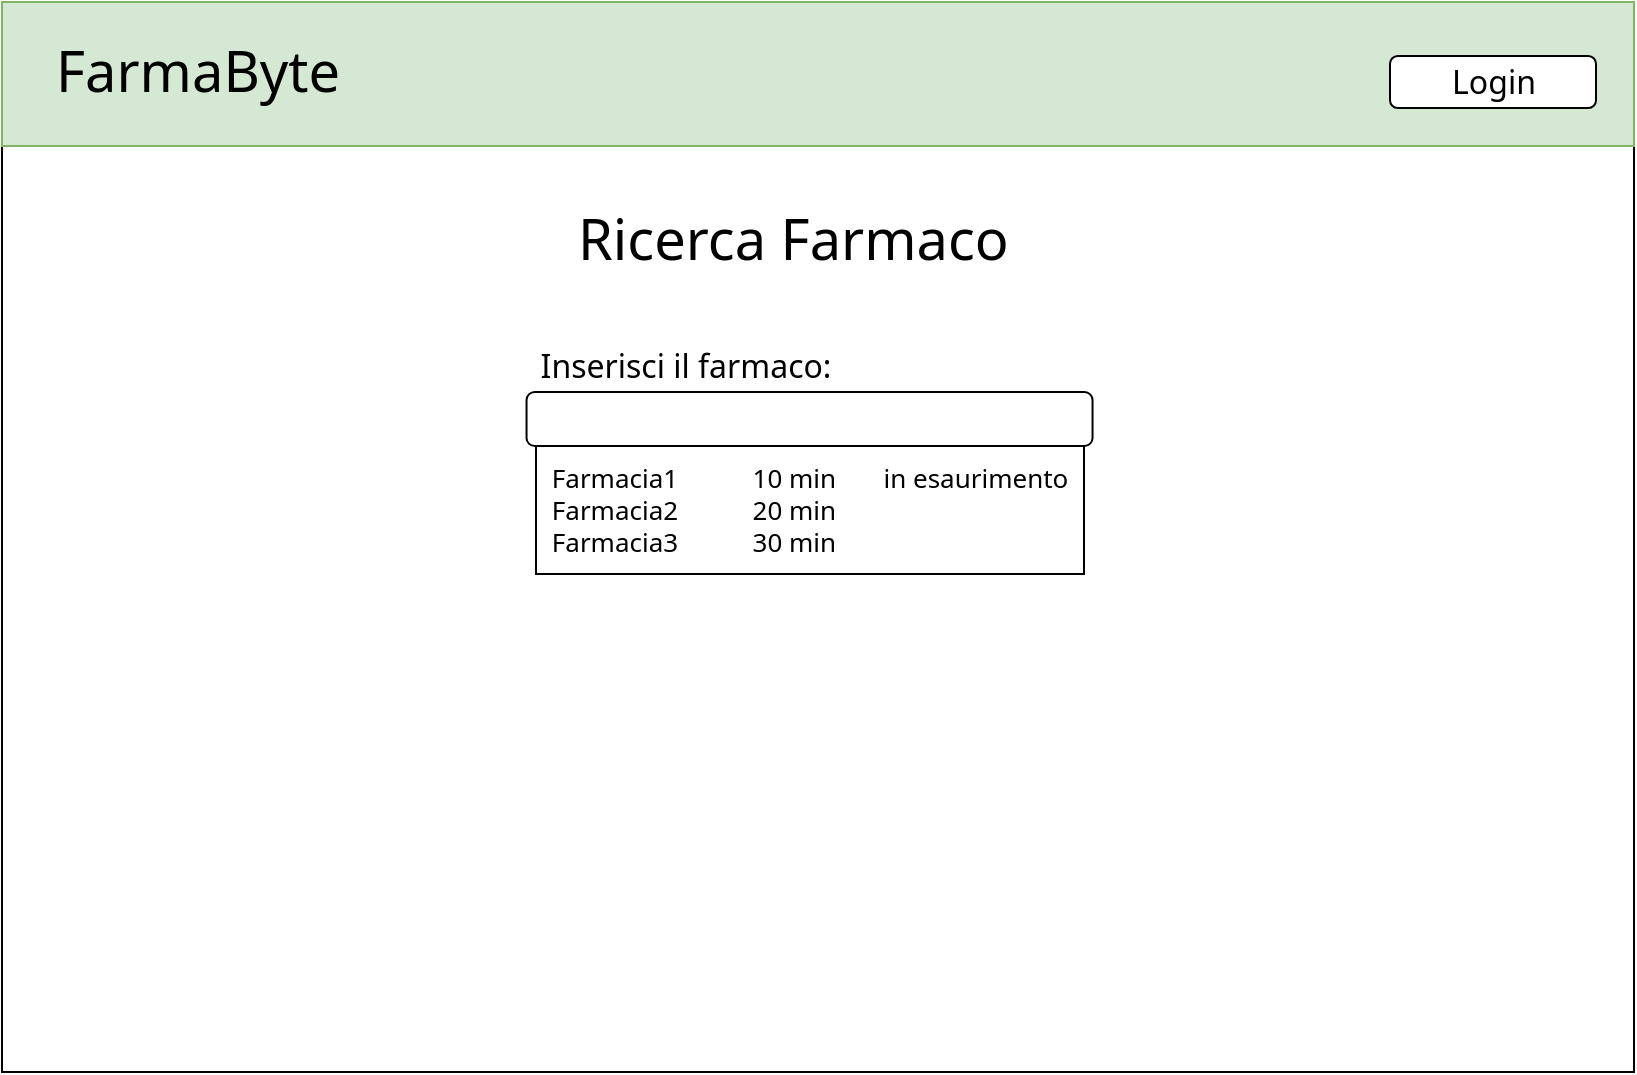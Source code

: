 <mxfile version="14.6.13" type="device" pages="6"><diagram id="zddMWFXVWcDFGzJ697oF" name="Home"><mxGraphModel dx="1550" dy="907" grid="0" gridSize="10" guides="1" tooltips="1" connect="1" arrows="1" fold="1" page="1" pageScale="1" pageWidth="1000" pageHeight="700" math="0" shadow="0"><root><mxCell id="0"/><mxCell id="1" parent="0"/><mxCell id="ofwmUrBN62ucajgHSey_-1" value="&lt;br&gt;" style="rounded=0;whiteSpace=wrap;html=1;" parent="1" vertex="1"><mxGeometry x="96" y="52" width="816" height="533" as="geometry"/></mxCell><mxCell id="ofwmUrBN62ucajgHSey_-12" value="" style="rounded=0;whiteSpace=wrap;html=1;fontFamily=Noto Sans;fontSize=16;" parent="1" vertex="1"><mxGeometry x="363" y="272" width="274" height="64" as="geometry"/></mxCell><mxCell id="ofwmUrBN62ucajgHSey_-4" value="" style="rounded=0;whiteSpace=wrap;html=1;fontSize=28;fillColor=#d5e8d4;strokeColor=#82b366;" parent="1" vertex="1"><mxGeometry x="96" y="50" width="816" height="72" as="geometry"/></mxCell><mxCell id="ofwmUrBN62ucajgHSey_-2" value="FarmaByte" style="text;strokeColor=none;fillColor=none;align=left;verticalAlign=top;spacingLeft=4;spacingRight=4;overflow=hidden;rotatable=0;points=[[0,0.5],[1,0.5]];portConstraint=eastwest;fontSize=28;fontFamily=Noto Sans;" parent="1" vertex="1"><mxGeometry x="117" y="61" width="166" height="48" as="geometry"/></mxCell><mxCell id="ofwmUrBN62ucajgHSey_-3" value="Ricerca Farmaco" style="text;strokeColor=none;fillColor=none;align=left;verticalAlign=top;spacingLeft=4;spacingRight=4;overflow=hidden;rotatable=0;points=[[0,0.5],[1,0.5]];portConstraint=eastwest;fontSize=28;fontFamily=Noto Sans;" parent="1" vertex="1"><mxGeometry x="378" y="145" width="252" height="71" as="geometry"/></mxCell><mxCell id="ofwmUrBN62ucajgHSey_-5" value="" style="rounded=1;whiteSpace=wrap;html=1;fontFamily=Noto Sans;fontSize=28;" parent="1" vertex="1"><mxGeometry x="358.27" y="245" width="283" height="27" as="geometry"/></mxCell><mxCell id="ofwmUrBN62ucajgHSey_-6" value="Inserisci il farmaco:" style="text;html=1;strokeColor=none;fillColor=none;align=center;verticalAlign=middle;whiteSpace=wrap;rounded=0;fontFamily=Noto Sans;fontSize=16;" parent="1" vertex="1"><mxGeometry x="301" y="222" width="274" height="20" as="geometry"/></mxCell><mxCell id="ofwmUrBN62ucajgHSey_-7" value="" style="rounded=1;whiteSpace=wrap;html=1;fontFamily=Noto Sans;fontSize=16;" parent="1" vertex="1"><mxGeometry x="790" y="77" width="103" height="26" as="geometry"/></mxCell><mxCell id="ofwmUrBN62ucajgHSey_-8" value="Login" style="text;html=1;strokeColor=none;fillColor=none;align=center;verticalAlign=middle;whiteSpace=wrap;rounded=0;fontFamily=Noto Sans;fontSize=16;" parent="1" vertex="1"><mxGeometry x="821.5" y="80" width="40" height="20" as="geometry"/></mxCell><mxCell id="ofwmUrBN62ucajgHSey_-15" value="Farmacia1           10 min       in esaurimento&#10;Farmacia2           20 min    &#10;Farmacia3           30 min" style="text;strokeColor=none;fillColor=none;align=left;verticalAlign=top;spacingLeft=4;spacingRight=4;overflow=hidden;rotatable=0;points=[[0,0.5],[1,0.5]];portConstraint=eastwest;fontFamily=Noto Sans;fontSize=13;" parent="1" vertex="1"><mxGeometry x="364.9" y="274" width="269.73" height="163" as="geometry"/></mxCell></root></mxGraphModel></diagram><diagram id="uNGJJX-vqaa6mupp23Zx" name="HomeLogin"><mxGraphModel dx="2014" dy="963" grid="0" gridSize="10" guides="1" tooltips="1" connect="1" arrows="1" fold="1" page="1" pageScale="1" pageWidth="1000" pageHeight="700" math="0" shadow="0"><root><mxCell id="aN1DCYiYH4n0ajfeEkI2-0"/><mxCell id="aN1DCYiYH4n0ajfeEkI2-1" parent="aN1DCYiYH4n0ajfeEkI2-0"/><mxCell id="SrSL-IySk4VE5NqpWckf-0" value="&lt;br&gt;" style="rounded=0;whiteSpace=wrap;html=1;" vertex="1" parent="aN1DCYiYH4n0ajfeEkI2-1"><mxGeometry x="96" y="52" width="816" height="533" as="geometry"/></mxCell><mxCell id="SrSL-IySk4VE5NqpWckf-12" value="" style="rounded=1;whiteSpace=wrap;html=1;fontSize=16;fontColor=#000000;align=left;" vertex="1" parent="aN1DCYiYH4n0ajfeEkI2-1"><mxGeometry x="110" y="130" width="160" height="30" as="geometry"/></mxCell><mxCell id="SrSL-IySk4VE5NqpWckf-13" value="" style="rounded=1;whiteSpace=wrap;html=1;fontSize=16;fontColor=#000000;align=left;" vertex="1" parent="aN1DCYiYH4n0ajfeEkI2-1"><mxGeometry x="730" y="130" width="160" height="30" as="geometry"/></mxCell><mxCell id="SrSL-IySk4VE5NqpWckf-1" value="" style="rounded=0;whiteSpace=wrap;html=1;fontFamily=Noto Sans;fontSize=16;" vertex="1" parent="aN1DCYiYH4n0ajfeEkI2-1"><mxGeometry x="363" y="272" width="274" height="64" as="geometry"/></mxCell><mxCell id="SrSL-IySk4VE5NqpWckf-2" value="" style="rounded=0;whiteSpace=wrap;html=1;fontSize=28;fillColor=#d5e8d4;strokeColor=#82b366;" vertex="1" parent="aN1DCYiYH4n0ajfeEkI2-1"><mxGeometry x="96" y="50" width="816" height="72" as="geometry"/></mxCell><mxCell id="SrSL-IySk4VE5NqpWckf-3" value="FarmaByte" style="text;strokeColor=none;fillColor=none;align=left;verticalAlign=top;spacingLeft=4;spacingRight=4;overflow=hidden;rotatable=0;points=[[0,0.5],[1,0.5]];portConstraint=eastwest;fontSize=28;fontFamily=Noto Sans;" vertex="1" parent="aN1DCYiYH4n0ajfeEkI2-1"><mxGeometry x="117" y="61" width="166" height="48" as="geometry"/></mxCell><mxCell id="SrSL-IySk4VE5NqpWckf-4" value="Benvenuto &lt;Utente&gt;!" style="text;strokeColor=none;fillColor=none;align=left;verticalAlign=top;spacingLeft=4;spacingRight=4;overflow=hidden;rotatable=0;points=[[0,0.5],[1,0.5]];portConstraint=eastwest;fontSize=28;fontFamily=Noto Sans;" vertex="1" parent="aN1DCYiYH4n0ajfeEkI2-1"><mxGeometry x="356.45" y="155" width="295.1" height="64" as="geometry"/></mxCell><mxCell id="SrSL-IySk4VE5NqpWckf-5" value="" style="rounded=1;whiteSpace=wrap;html=1;fontFamily=Noto Sans;fontSize=28;" vertex="1" parent="aN1DCYiYH4n0ajfeEkI2-1"><mxGeometry x="358.27" y="245" width="283" height="27" as="geometry"/></mxCell><mxCell id="SrSL-IySk4VE5NqpWckf-6" value="Ricerca farmaco:" style="text;html=1;strokeColor=none;fillColor=none;align=center;verticalAlign=middle;whiteSpace=wrap;rounded=0;fontFamily=Noto Sans;fontSize=16;" vertex="1" parent="aN1DCYiYH4n0ajfeEkI2-1"><mxGeometry x="286" y="222" width="274" height="20" as="geometry"/></mxCell><mxCell id="SrSL-IySk4VE5NqpWckf-9" value="Farmacia1           10 min       in esaurimento&#10;Farmacia2           20 min    &#10;Farmacia3           30 min" style="text;strokeColor=none;fillColor=none;align=left;verticalAlign=top;spacingLeft=4;spacingRight=4;overflow=hidden;rotatable=0;points=[[0,0.5],[1,0.5]];portConstraint=eastwest;fontFamily=Noto Sans;fontSize=13;" vertex="1" parent="aN1DCYiYH4n0ajfeEkI2-1"><mxGeometry x="364.9" y="274" width="269.73" height="163" as="geometry"/></mxCell><mxCell id="SrSL-IySk4VE5NqpWckf-10" value="Nuova Prenotazione" style="text;html=1;strokeColor=none;fillColor=none;align=center;verticalAlign=middle;whiteSpace=wrap;rounded=0;fontSize=16;fontColor=#000000;" vertex="1" parent="aN1DCYiYH4n0ajfeEkI2-1"><mxGeometry x="730" y="135" width="160" height="20" as="geometry"/></mxCell><mxCell id="SrSL-IySk4VE5NqpWckf-11" value="Le mie prenotazioni" style="text;html=1;strokeColor=none;fillColor=none;align=center;verticalAlign=middle;whiteSpace=wrap;rounded=0;fontSize=16;fontColor=#000000;" vertex="1" parent="aN1DCYiYH4n0ajfeEkI2-1"><mxGeometry x="110" y="135" width="160" height="20" as="geometry"/></mxCell></root></mxGraphModel></diagram><diagram id="FmrSSdzUOAjc85e4Bvlr" name="Prenotazioni"><mxGraphModel dx="1550" dy="907" grid="0" gridSize="10" guides="1" tooltips="1" connect="1" arrows="1" fold="1" page="1" pageScale="1" pageWidth="1000" pageHeight="700" math="0" shadow="0"><root><mxCell id="dFrD2nwmtq_lUjgDGR_U-0"/><mxCell id="dFrD2nwmtq_lUjgDGR_U-1" parent="dFrD2nwmtq_lUjgDGR_U-0"/><mxCell id="_CR4_VEEax3Vwq1KUsFT-0" value="&lt;br&gt;" style="rounded=0;whiteSpace=wrap;html=1;" parent="dFrD2nwmtq_lUjgDGR_U-1" vertex="1"><mxGeometry x="96" y="52" width="816" height="533" as="geometry"/></mxCell><mxCell id="_CR4_VEEax3Vwq1KUsFT-2" value="" style="rounded=1;whiteSpace=wrap;html=1;fontSize=16;fontColor=#000000;align=left;" parent="dFrD2nwmtq_lUjgDGR_U-1" vertex="1"><mxGeometry x="730" y="130" width="160" height="30" as="geometry"/></mxCell><mxCell id="_CR4_VEEax3Vwq1KUsFT-4" value="" style="rounded=0;whiteSpace=wrap;html=1;fontSize=28;fillColor=#d5e8d4;strokeColor=#82b366;" parent="dFrD2nwmtq_lUjgDGR_U-1" vertex="1"><mxGeometry x="96" y="50" width="816" height="72" as="geometry"/></mxCell><mxCell id="_CR4_VEEax3Vwq1KUsFT-5" value="Prenotazioni" style="text;strokeColor=none;fillColor=none;align=left;verticalAlign=top;spacingLeft=4;spacingRight=4;overflow=hidden;rotatable=0;points=[[0,0.5],[1,0.5]];portConstraint=eastwest;fontSize=28;fontFamily=Noto Sans;" parent="dFrD2nwmtq_lUjgDGR_U-1" vertex="1"><mxGeometry x="117" y="61" width="193" height="48" as="geometry"/></mxCell><mxCell id="_CR4_VEEax3Vwq1KUsFT-10" value="Nuova Prenotazione" style="text;html=1;strokeColor=none;fillColor=none;align=center;verticalAlign=middle;whiteSpace=wrap;rounded=0;fontSize=16;fontColor=#000000;" parent="dFrD2nwmtq_lUjgDGR_U-1" vertex="1"><mxGeometry x="730" y="135" width="160" height="20" as="geometry"/></mxCell><mxCell id="GbU9Pd4zCSbvAoSbbWM4-0" value="Prenotazione1&amp;nbsp; &amp;nbsp; &amp;nbsp; &amp;nbsp; &amp;nbsp; &amp;nbsp; &amp;nbsp; Farmacia1" style="text;html=1;strokeColor=none;fillColor=none;align=center;verticalAlign=middle;whiteSpace=wrap;rounded=0;fontSize=16;fontColor=#000000;" parent="dFrD2nwmtq_lUjgDGR_U-1" vertex="1"><mxGeometry x="117" y="140" width="320" height="70" as="geometry"/></mxCell><mxCell id="GbU9Pd4zCSbvAoSbbWM4-2" value="Prenotazione2&amp;nbsp; &amp;nbsp; &amp;nbsp; &amp;nbsp; &amp;nbsp; &amp;nbsp; &amp;nbsp; Farmacia2" style="text;html=1;strokeColor=none;fillColor=none;align=center;verticalAlign=middle;whiteSpace=wrap;rounded=0;fontSize=16;fontColor=#000000;" parent="dFrD2nwmtq_lUjgDGR_U-1" vertex="1"><mxGeometry x="117" y="170" width="320" height="70" as="geometry"/></mxCell><mxCell id="GbU9Pd4zCSbvAoSbbWM4-3" value="Prenotazione3&amp;nbsp; &amp;nbsp; &amp;nbsp; &amp;nbsp; &amp;nbsp; &amp;nbsp; &amp;nbsp; Farmacia3" style="text;html=1;strokeColor=none;fillColor=none;align=center;verticalAlign=middle;whiteSpace=wrap;rounded=0;fontSize=16;fontColor=#000000;" parent="dFrD2nwmtq_lUjgDGR_U-1" vertex="1"><mxGeometry x="117" y="200" width="320" height="70" as="geometry"/></mxCell><mxCell id="GbU9Pd4zCSbvAoSbbWM4-4" value="Prenotazione4&amp;nbsp; &amp;nbsp; &amp;nbsp; &amp;nbsp; &amp;nbsp; &amp;nbsp; &amp;nbsp; Farmacia4" style="text;html=1;strokeColor=none;fillColor=none;align=center;verticalAlign=middle;whiteSpace=wrap;rounded=0;fontSize=16;fontColor=#000000;" parent="dFrD2nwmtq_lUjgDGR_U-1" vertex="1"><mxGeometry x="117" y="230" width="320" height="70" as="geometry"/></mxCell></root></mxGraphModel></diagram><diagram id="koXvePiCz0-LFJquk0pb" name="Nuova Prenotazione"><mxGraphModel dx="1550" dy="907" grid="0" gridSize="10" guides="1" tooltips="1" connect="1" arrows="1" fold="1" page="1" pageScale="1" pageWidth="1000" pageHeight="700" math="0" shadow="0"><root><mxCell id="XiMyLjTS2uC4gTLST5dZ-0"/><mxCell id="XiMyLjTS2uC4gTLST5dZ-1" parent="XiMyLjTS2uC4gTLST5dZ-0"/><mxCell id="kRpiclmHI6n6TsCOK6P5-0" value="&lt;br&gt;" style="rounded=0;whiteSpace=wrap;html=1;" parent="XiMyLjTS2uC4gTLST5dZ-1" vertex="1"><mxGeometry x="96" y="52" width="816" height="533" as="geometry"/></mxCell><mxCell id="kRpiclmHI6n6TsCOK6P5-13" value="" style="rounded=0;whiteSpace=wrap;html=1;fontSize=16;fontColor=#333333;align=left;fillColor=#f5f5f5;strokeColor=#666666;" parent="XiMyLjTS2uC4gTLST5dZ-1" vertex="1"><mxGeometry x="160" y="270" width="580" height="230" as="geometry"/></mxCell><mxCell id="kRpiclmHI6n6TsCOK6P5-20" value="" style="rounded=1;whiteSpace=wrap;html=1;fontSize=16;fontColor=#000000;align=left;" parent="XiMyLjTS2uC4gTLST5dZ-1" vertex="1"><mxGeometry x="708" y="287" width="16" height="18" as="geometry"/></mxCell><mxCell id="kRpiclmHI6n6TsCOK6P5-17" value="" style="rounded=1;whiteSpace=wrap;html=1;fontSize=16;fontColor=#000000;align=left;" parent="XiMyLjTS2uC4gTLST5dZ-1" vertex="1"><mxGeometry x="678" y="287" width="16" height="18" as="geometry"/></mxCell><mxCell id="kRpiclmHI6n6TsCOK6P5-2" value="" style="rounded=0;whiteSpace=wrap;html=1;fontSize=28;fillColor=#d5e8d4;strokeColor=#82b366;" parent="XiMyLjTS2uC4gTLST5dZ-1" vertex="1"><mxGeometry x="96" y="50" width="816" height="72" as="geometry"/></mxCell><mxCell id="kRpiclmHI6n6TsCOK6P5-3" value="Nuova Prenotazione" style="text;strokeColor=none;fillColor=none;align=left;verticalAlign=top;spacingLeft=4;spacingRight=4;overflow=hidden;rotatable=0;points=[[0,0.5],[1,0.5]];portConstraint=eastwest;fontSize=28;fontFamily=Noto Sans;" parent="XiMyLjTS2uC4gTLST5dZ-1" vertex="1"><mxGeometry x="117" y="61" width="303" height="49" as="geometry"/></mxCell><mxCell id="kRpiclmHI6n6TsCOK6P5-9" value="Data:" style="text;html=1;strokeColor=none;fillColor=none;align=center;verticalAlign=middle;whiteSpace=wrap;rounded=0;fontSize=16;fontColor=#000000;" parent="XiMyLjTS2uC4gTLST5dZ-1" vertex="1"><mxGeometry x="155" y="192.5" width="40" height="20" as="geometry"/></mxCell><mxCell id="kRpiclmHI6n6TsCOK6P5-10" value="12/12/1900" style="rounded=1;whiteSpace=wrap;html=1;fontSize=16;fontColor=#000000;align=center;" parent="XiMyLjTS2uC4gTLST5dZ-1" vertex="1"><mxGeometry x="200" y="190" width="90" height="25" as="geometry"/></mxCell><mxCell id="kRpiclmHI6n6TsCOK6P5-11" value="Farmacia:&amp;nbsp;" style="text;html=1;strokeColor=none;fillColor=none;align=center;verticalAlign=middle;whiteSpace=wrap;rounded=0;fontSize=16;fontColor=#000000;" parent="XiMyLjTS2uC4gTLST5dZ-1" vertex="1"><mxGeometry x="140" y="140" width="110" height="40" as="geometry"/></mxCell><mxCell id="kRpiclmHI6n6TsCOK6P5-12" value="Ubertini" style="rounded=1;whiteSpace=wrap;html=1;fontSize=16;fontColor=#000000;align=left;" parent="XiMyLjTS2uC4gTLST5dZ-1" vertex="1"><mxGeometry x="234" y="150" width="160" height="20" as="geometry"/></mxCell><mxCell id="kRpiclmHI6n6TsCOK6P5-14" value="Farmaci:" style="text;html=1;strokeColor=none;fillColor=none;align=center;verticalAlign=middle;whiteSpace=wrap;rounded=0;fontSize=16;fontColor=#000000;" parent="XiMyLjTS2uC4gTLST5dZ-1" vertex="1"><mxGeometry x="130" y="230" width="110" height="40" as="geometry"/></mxCell><mxCell id="kRpiclmHI6n6TsCOK6P5-15" value="Farmaco1" style="text;html=1;strokeColor=none;fillColor=none;align=left;verticalAlign=middle;whiteSpace=wrap;rounded=0;fontSize=16;fontColor=#000000;" parent="XiMyLjTS2uC4gTLST5dZ-1" vertex="1"><mxGeometry x="186" y="283" width="175" height="26" as="geometry"/></mxCell><mxCell id="kRpiclmHI6n6TsCOK6P5-16" value="2&amp;nbsp; &amp;nbsp; &amp;nbsp; &amp;nbsp; &amp;nbsp; +&amp;nbsp; &amp;nbsp; &amp;nbsp;-" style="text;html=1;strokeColor=none;fillColor=none;align=center;verticalAlign=middle;whiteSpace=wrap;rounded=0;fontSize=16;fontColor=#000000;" parent="XiMyLjTS2uC4gTLST5dZ-1" vertex="1"><mxGeometry x="609" y="287" width="129" height="20" as="geometry"/></mxCell><mxCell id="kRpiclmHI6n6TsCOK6P5-21" value="" style="rounded=1;whiteSpace=wrap;html=1;fontSize=16;fontColor=#000000;align=left;" parent="XiMyLjTS2uC4gTLST5dZ-1" vertex="1"><mxGeometry x="708" y="318" width="16" height="18" as="geometry"/></mxCell><mxCell id="kRpiclmHI6n6TsCOK6P5-22" value="" style="rounded=1;whiteSpace=wrap;html=1;fontSize=16;fontColor=#000000;align=left;" parent="XiMyLjTS2uC4gTLST5dZ-1" vertex="1"><mxGeometry x="678" y="318" width="16" height="18" as="geometry"/></mxCell><mxCell id="kRpiclmHI6n6TsCOK6P5-23" value="Farmaco2" style="text;html=1;strokeColor=none;fillColor=none;align=left;verticalAlign=middle;whiteSpace=wrap;rounded=0;fontSize=16;fontColor=#000000;" parent="XiMyLjTS2uC4gTLST5dZ-1" vertex="1"><mxGeometry x="186" y="314" width="175" height="26" as="geometry"/></mxCell><mxCell id="kRpiclmHI6n6TsCOK6P5-24" value="3&amp;nbsp; &amp;nbsp; &amp;nbsp; &amp;nbsp; &amp;nbsp; +&amp;nbsp; &amp;nbsp; &amp;nbsp;-" style="text;html=1;strokeColor=none;fillColor=none;align=center;verticalAlign=middle;whiteSpace=wrap;rounded=0;fontSize=16;fontColor=#000000;" parent="XiMyLjTS2uC4gTLST5dZ-1" vertex="1"><mxGeometry x="609" y="318" width="129" height="20" as="geometry"/></mxCell><mxCell id="kRpiclmHI6n6TsCOK6P5-29" value="+" style="rounded=1;whiteSpace=wrap;html=1;fontSize=16;fontColor=#000000;align=center;" parent="XiMyLjTS2uC4gTLST5dZ-1" vertex="1"><mxGeometry x="186" y="347" width="21" height="23" as="geometry"/></mxCell><mxCell id="kRpiclmHI6n6TsCOK6P5-30" value="Conferma" style="rounded=1;whiteSpace=wrap;html=1;fontSize=16;align=center;fillColor=#f8cecc;strokeColor=#b85450;" parent="XiMyLjTS2uC4gTLST5dZ-1" vertex="1"><mxGeometry x="742" y="525" width="113" height="32" as="geometry"/></mxCell></root></mxGraphModel></diagram><diagram id="ynJYUlS34miXa_3yKTxe" name="Login"><mxGraphModel dx="1550" dy="907" grid="1" gridSize="10" guides="1" tooltips="1" connect="1" arrows="1" fold="1" page="1" pageScale="1" pageWidth="1000" pageHeight="700" math="0" shadow="0"><root><mxCell id="tJEDycXs76596AYRoxx3-0"/><mxCell id="tJEDycXs76596AYRoxx3-1" parent="tJEDycXs76596AYRoxx3-0"/><mxCell id="BnZMTNIL7KU4zj65QNr3-0" value="&lt;br&gt;" style="rounded=0;whiteSpace=wrap;html=1;" parent="tJEDycXs76596AYRoxx3-1" vertex="1"><mxGeometry x="96" y="52" width="816" height="533" as="geometry"/></mxCell><mxCell id="BnZMTNIL7KU4zj65QNr3-4" value="" style="rounded=0;whiteSpace=wrap;html=1;fontSize=28;fillColor=#d5e8d4;strokeColor=#82b366;" parent="tJEDycXs76596AYRoxx3-1" vertex="1"><mxGeometry x="96" y="50" width="816" height="72" as="geometry"/></mxCell><mxCell id="BnZMTNIL7KU4zj65QNr3-5" value="FarmaByte" style="text;strokeColor=none;fillColor=none;align=left;verticalAlign=top;spacingLeft=4;spacingRight=4;overflow=hidden;rotatable=0;points=[[0,0.5],[1,0.5]];portConstraint=eastwest;fontSize=28;fontFamily=Noto Sans;" parent="tJEDycXs76596AYRoxx3-1" vertex="1"><mxGeometry x="117" y="61" width="166" height="48" as="geometry"/></mxCell><mxCell id="BnZMTNIL7KU4zj65QNr3-12" value="Login" style="rounded=1;whiteSpace=wrap;html=1;fontSize=16;fontColor=#000000;align=center;" parent="tJEDycXs76596AYRoxx3-1" vertex="1"><mxGeometry x="450" y="303.5" width="100" height="30" as="geometry"/></mxCell><mxCell id="BnZMTNIL7KU4zj65QNr3-13" value="Non sono iscritto" style="rounded=1;whiteSpace=wrap;html=1;fontSize=16;fontColor=#000000;align=center;" parent="tJEDycXs76596AYRoxx3-1" vertex="1"><mxGeometry x="439" y="350" width="130" height="20" as="geometry"/></mxCell><mxCell id="BnZMTNIL7KU4zj65QNr3-14" value="" style="rounded=1;whiteSpace=wrap;html=1;fontSize=16;fontColor=#000000;align=left;" parent="tJEDycXs76596AYRoxx3-1" vertex="1"><mxGeometry x="386" y="180" width="229" height="40" as="geometry"/></mxCell><mxCell id="BnZMTNIL7KU4zj65QNr3-15" value="" style="rounded=1;whiteSpace=wrap;html=1;fontSize=16;fontColor=#000000;align=left;" parent="tJEDycXs76596AYRoxx3-1" vertex="1"><mxGeometry x="386" y="240" width="229" height="40" as="geometry"/></mxCell><mxCell id="BnZMTNIL7KU4zj65QNr3-16" value="E-mail:" style="text;html=1;strokeColor=none;fillColor=none;align=center;verticalAlign=middle;whiteSpace=wrap;rounded=0;fontSize=16;fontColor=#000000;" parent="tJEDycXs76596AYRoxx3-1" vertex="1"><mxGeometry x="300" y="190" width="110" height="20" as="geometry"/></mxCell><mxCell id="BnZMTNIL7KU4zj65QNr3-17" value="Password:" style="text;html=1;strokeColor=none;fillColor=none;align=center;verticalAlign=middle;whiteSpace=wrap;rounded=0;fontSize=16;fontColor=#000000;" parent="tJEDycXs76596AYRoxx3-1" vertex="1"><mxGeometry x="290" y="250" width="110" height="20" as="geometry"/></mxCell></root></mxGraphModel></diagram><diagram id="0dN5VwaBioCLer2rLPON" name="Registrazione"><mxGraphModel dx="2014" dy="963" grid="0" gridSize="10" guides="1" tooltips="1" connect="1" arrows="1" fold="1" page="1" pageScale="1" pageWidth="1000" pageHeight="700" math="0" shadow="0"><root><mxCell id="bpltGM3-OWAd2h4Kjon1-0"/><mxCell id="bpltGM3-OWAd2h4Kjon1-1" parent="bpltGM3-OWAd2h4Kjon1-0"/><mxCell id="QLZ69Yvd1VUdlAQg4HKR-0" value="&lt;br&gt;" style="rounded=0;whiteSpace=wrap;html=1;" vertex="1" parent="bpltGM3-OWAd2h4Kjon1-1"><mxGeometry x="110" y="52" width="816" height="533" as="geometry"/></mxCell><mxCell id="QLZ69Yvd1VUdlAQg4HKR-1" value="" style="rounded=0;whiteSpace=wrap;html=1;fontSize=28;fillColor=#d5e8d4;strokeColor=#82b366;" vertex="1" parent="bpltGM3-OWAd2h4Kjon1-1"><mxGeometry x="110" y="50" width="817" height="74" as="geometry"/></mxCell><mxCell id="QLZ69Yvd1VUdlAQg4HKR-2" value="FarmaByte" style="text;strokeColor=none;fillColor=none;align=left;verticalAlign=top;spacingLeft=4;spacingRight=4;overflow=hidden;rotatable=0;points=[[0,0.5],[1,0.5]];portConstraint=eastwest;fontSize=28;fontFamily=Noto Sans;" vertex="1" parent="bpltGM3-OWAd2h4Kjon1-1"><mxGeometry x="117" y="61" width="166" height="48" as="geometry"/></mxCell><mxCell id="QLZ69Yvd1VUdlAQg4HKR-5" value="" style="rounded=1;whiteSpace=wrap;html=1;fontSize=16;fontColor=#000000;align=left;" vertex="1" parent="bpltGM3-OWAd2h4Kjon1-1"><mxGeometry x="353" y="143" width="179" height="22" as="geometry"/></mxCell><mxCell id="QLZ69Yvd1VUdlAQg4HKR-7" value="Nome:" style="text;html=1;strokeColor=none;fillColor=none;align=center;verticalAlign=middle;whiteSpace=wrap;rounded=0;fontSize=16;fontColor=#000000;" vertex="1" parent="bpltGM3-OWAd2h4Kjon1-1"><mxGeometry x="126" y="145" width="110" height="20" as="geometry"/></mxCell><mxCell id="QLZ69Yvd1VUdlAQg4HKR-8" value="Cognome:" style="text;html=1;strokeColor=none;fillColor=none;align=center;verticalAlign=middle;whiteSpace=wrap;rounded=0;fontSize=16;fontColor=#000000;" vertex="1" parent="bpltGM3-OWAd2h4Kjon1-1"><mxGeometry x="137" y="170" width="110" height="20" as="geometry"/></mxCell><mxCell id="AhoK9BxYMFkAFIzxk61E-0" value="Data di Nascita:" style="text;html=1;strokeColor=none;fillColor=none;align=center;verticalAlign=middle;whiteSpace=wrap;rounded=0;fontSize=16;fontColor=#000000;" vertex="1" parent="bpltGM3-OWAd2h4Kjon1-1"><mxGeometry x="120" y="200" width="184" height="20" as="geometry"/></mxCell><mxCell id="AhoK9BxYMFkAFIzxk61E-1" value="Codice Fiscale:" style="text;html=1;strokeColor=none;fillColor=none;align=center;verticalAlign=middle;whiteSpace=wrap;rounded=0;fontSize=16;fontColor=#000000;" vertex="1" parent="bpltGM3-OWAd2h4Kjon1-1"><mxGeometry x="117" y="226" width="184" height="20" as="geometry"/></mxCell><mxCell id="AhoK9BxYMFkAFIzxk61E-2" value="E-mail" style="text;html=1;strokeColor=none;fillColor=none;align=center;verticalAlign=middle;whiteSpace=wrap;rounded=0;fontSize=16;fontColor=#000000;" vertex="1" parent="bpltGM3-OWAd2h4Kjon1-1"><mxGeometry x="123" y="253" width="110" height="20" as="geometry"/></mxCell><mxCell id="AhoK9BxYMFkAFIzxk61E-3" value="Password:" style="text;html=1;strokeColor=none;fillColor=none;align=center;verticalAlign=middle;whiteSpace=wrap;rounded=0;fontSize=16;fontColor=#000000;" vertex="1" parent="bpltGM3-OWAd2h4Kjon1-1"><mxGeometry x="130" y="281" width="124" height="20" as="geometry"/></mxCell><mxCell id="AhoK9BxYMFkAFIzxk61E-4" value="Conferma Password:" style="text;html=1;strokeColor=none;fillColor=none;align=center;verticalAlign=middle;whiteSpace=wrap;rounded=0;fontSize=16;fontColor=#000000;" vertex="1" parent="bpltGM3-OWAd2h4Kjon1-1"><mxGeometry x="137" y="308.5" width="184" height="20" as="geometry"/></mxCell><mxCell id="AhoK9BxYMFkAFIzxk61E-5" value="" style="rounded=1;whiteSpace=wrap;html=1;fontSize=16;fontColor=#000000;align=left;" vertex="1" parent="bpltGM3-OWAd2h4Kjon1-1"><mxGeometry x="353" y="170" width="179" height="24" as="geometry"/></mxCell><mxCell id="AhoK9BxYMFkAFIzxk61E-6" value="" style="rounded=1;whiteSpace=wrap;html=1;fontSize=16;fontColor=#000000;align=left;" vertex="1" parent="bpltGM3-OWAd2h4Kjon1-1"><mxGeometry x="353" y="199" width="179" height="22" as="geometry"/></mxCell><mxCell id="AhoK9BxYMFkAFIzxk61E-7" value="" style="rounded=1;whiteSpace=wrap;html=1;fontSize=16;fontColor=#000000;align=left;" vertex="1" parent="bpltGM3-OWAd2h4Kjon1-1"><mxGeometry x="353" y="226" width="179" height="22" as="geometry"/></mxCell><mxCell id="AhoK9BxYMFkAFIzxk61E-8" value="" style="rounded=1;whiteSpace=wrap;html=1;fontSize=16;fontColor=#000000;align=left;" vertex="1" parent="bpltGM3-OWAd2h4Kjon1-1"><mxGeometry x="353" y="253" width="179" height="22" as="geometry"/></mxCell><mxCell id="AhoK9BxYMFkAFIzxk61E-9" value="" style="rounded=1;whiteSpace=wrap;html=1;fontSize=16;fontColor=#000000;align=left;" vertex="1" parent="bpltGM3-OWAd2h4Kjon1-1"><mxGeometry x="353" y="280" width="179" height="22" as="geometry"/></mxCell><mxCell id="AhoK9BxYMFkAFIzxk61E-10" value="" style="rounded=1;whiteSpace=wrap;html=1;fontSize=16;fontColor=#000000;align=left;" vertex="1" parent="bpltGM3-OWAd2h4Kjon1-1"><mxGeometry x="353" y="307.5" width="179" height="22" as="geometry"/></mxCell><mxCell id="AhoK9BxYMFkAFIzxk61E-11" value="&lt;font style=&quot;font-size: 19px&quot;&gt;Registra&lt;/font&gt;" style="rounded=1;whiteSpace=wrap;html=1;fontSize=16;align=center;fillColor=#f8cecc;strokeColor=#b85450;" vertex="1" parent="bpltGM3-OWAd2h4Kjon1-1"><mxGeometry x="151" y="346" width="121" height="38" as="geometry"/></mxCell></root></mxGraphModel></diagram></mxfile>